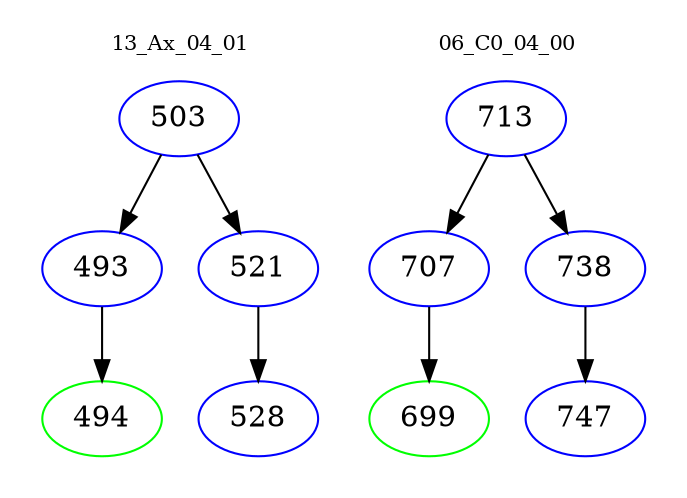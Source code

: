 digraph{
subgraph cluster_0 {
color = white
label = "13_Ax_04_01";
fontsize=10;
T0_503 [label="503", color="blue"]
T0_503 -> T0_493 [color="black"]
T0_493 [label="493", color="blue"]
T0_493 -> T0_494 [color="black"]
T0_494 [label="494", color="green"]
T0_503 -> T0_521 [color="black"]
T0_521 [label="521", color="blue"]
T0_521 -> T0_528 [color="black"]
T0_528 [label="528", color="blue"]
}
subgraph cluster_1 {
color = white
label = "06_C0_04_00";
fontsize=10;
T1_713 [label="713", color="blue"]
T1_713 -> T1_707 [color="black"]
T1_707 [label="707", color="blue"]
T1_707 -> T1_699 [color="black"]
T1_699 [label="699", color="green"]
T1_713 -> T1_738 [color="black"]
T1_738 [label="738", color="blue"]
T1_738 -> T1_747 [color="black"]
T1_747 [label="747", color="blue"]
}
}
